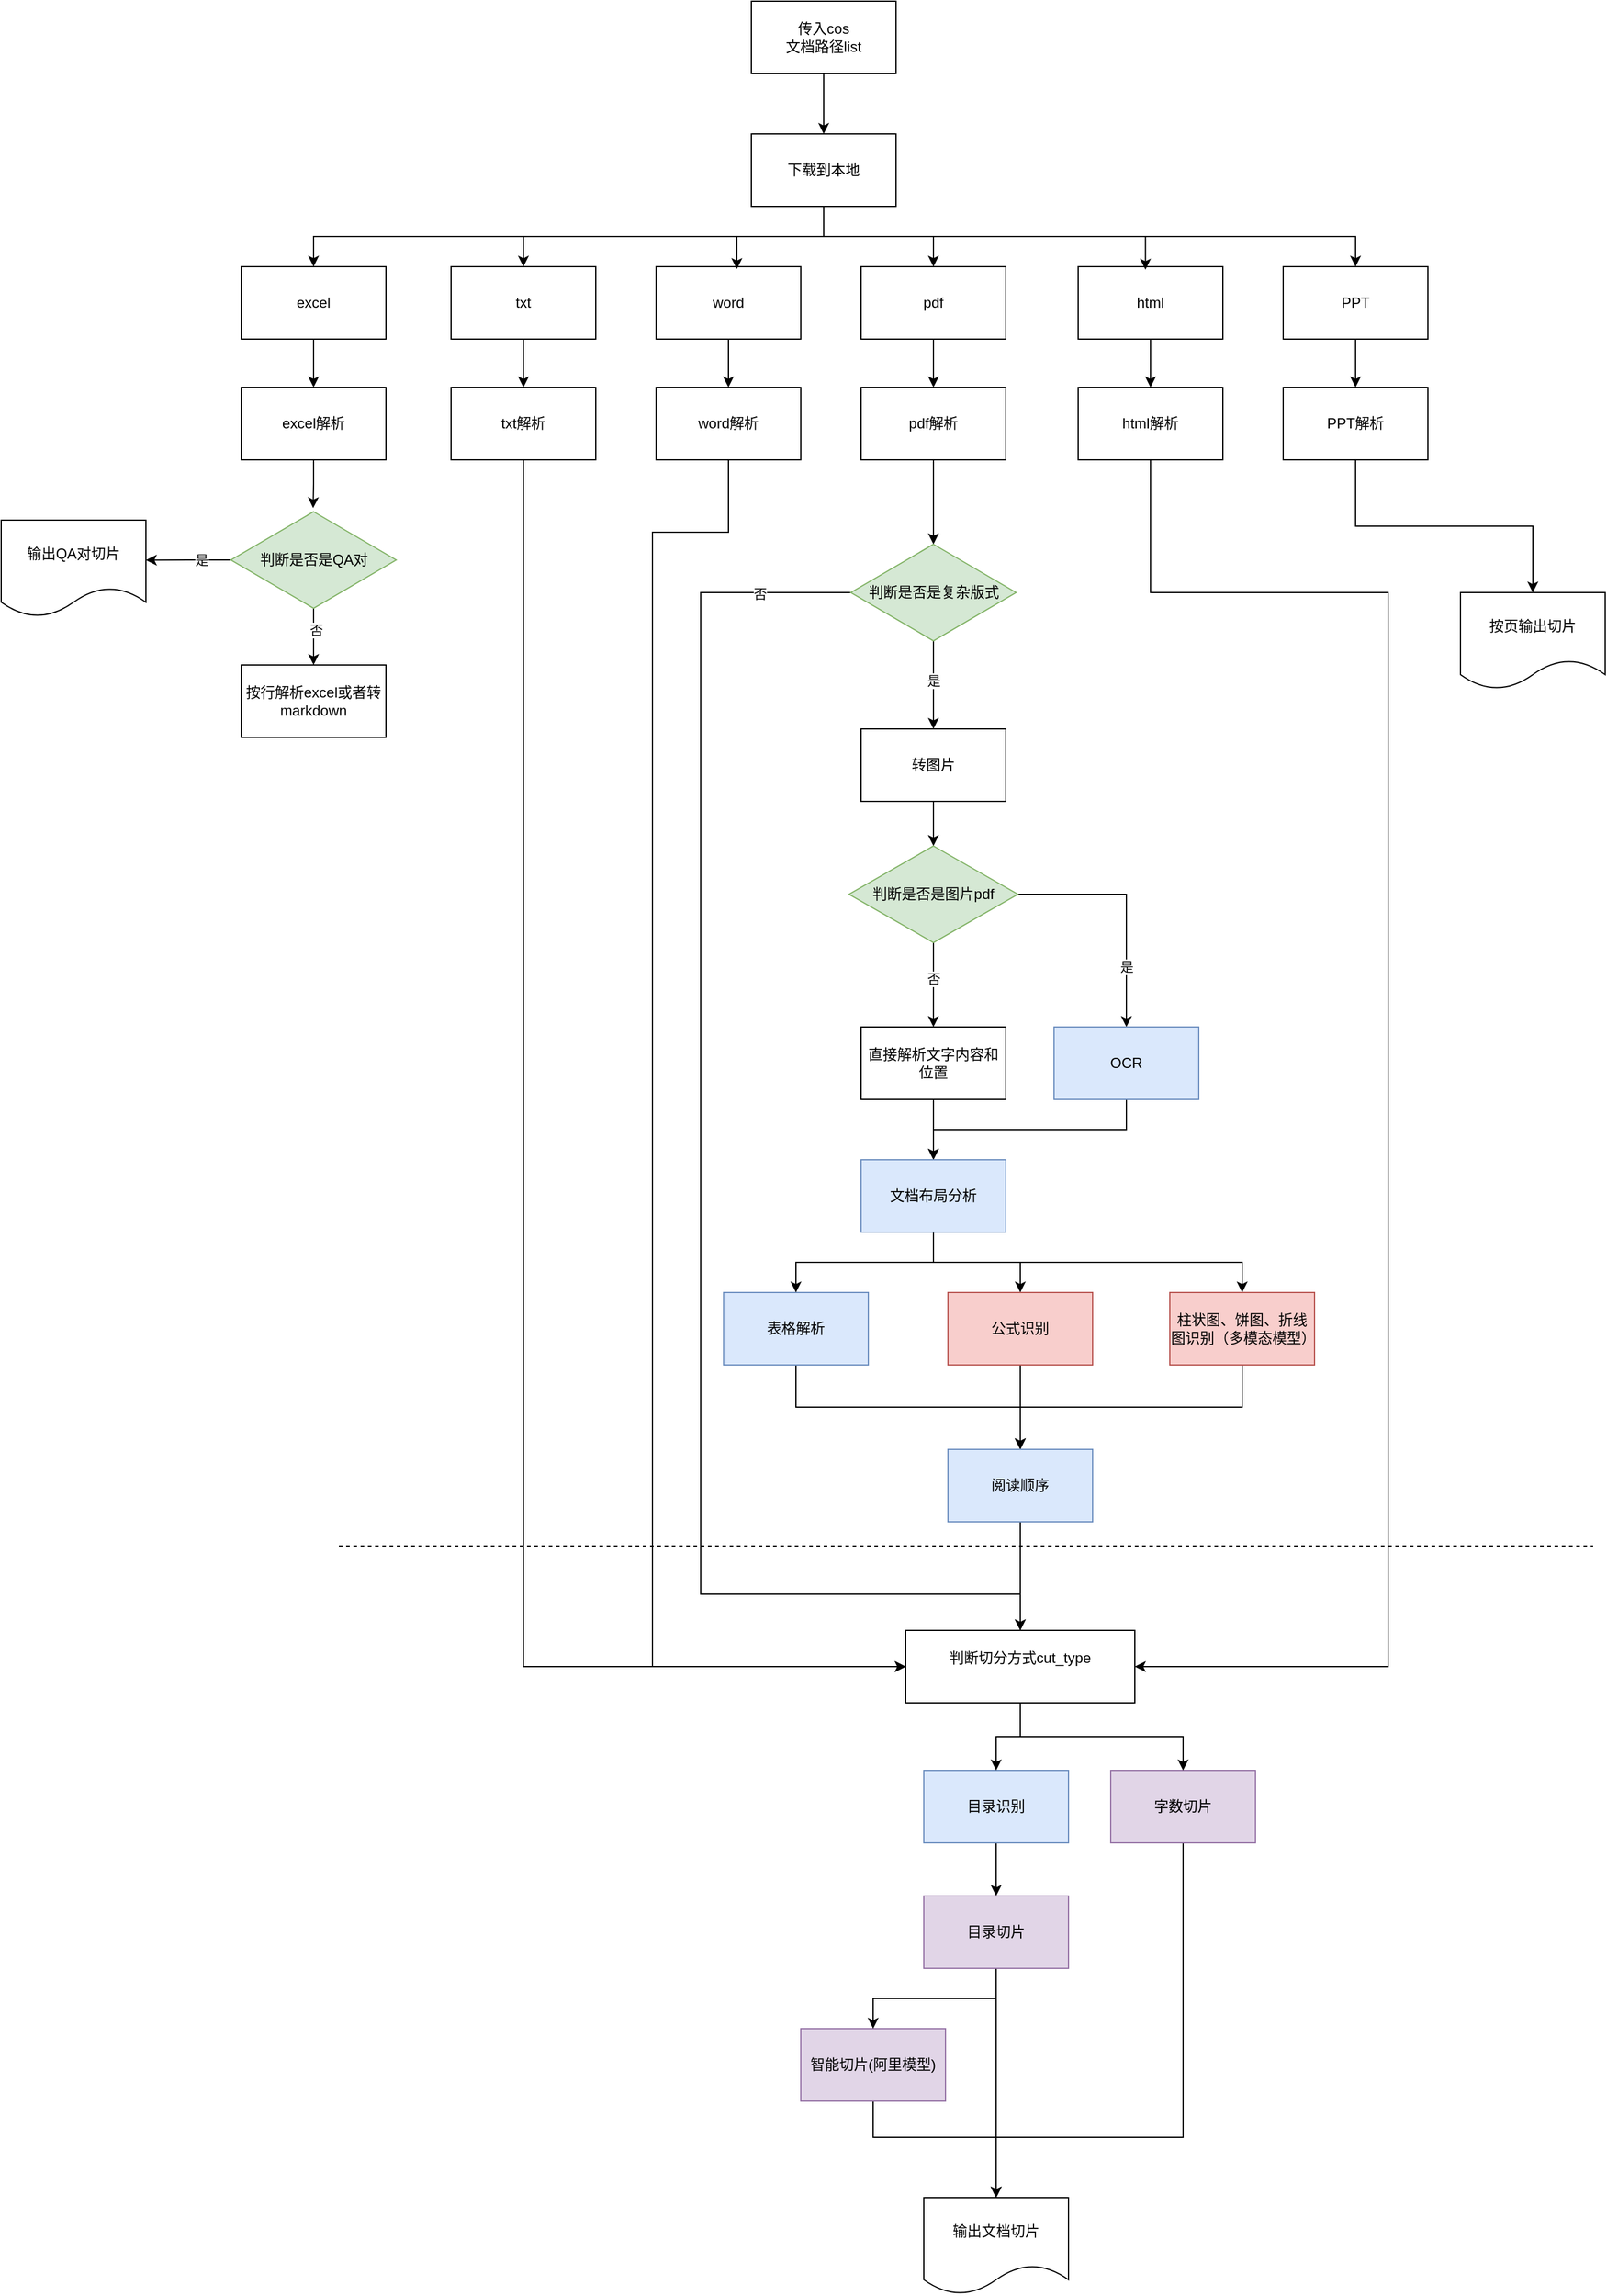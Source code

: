 <mxfile version="24.5.2" type="github">
  <diagram name="Page-1" id="-htA71h1Tr96a3cRQhLy">
    <mxGraphModel dx="2000" dy="1163" grid="1" gridSize="10" guides="1" tooltips="1" connect="1" arrows="1" fold="1" page="1" pageScale="1" pageWidth="1600" pageHeight="2200" math="0" shadow="0">
      <root>
        <mxCell id="0" />
        <mxCell id="1" parent="0" />
        <mxCell id="Ge70wmvIFARKNY7NQ5G--3" style="edgeStyle=orthogonalEdgeStyle;rounded=0;orthogonalLoop=1;jettySize=auto;html=1;exitX=0.5;exitY=1;exitDx=0;exitDy=0;entryX=0.5;entryY=0;entryDx=0;entryDy=0;" parent="1" source="Ge70wmvIFARKNY7NQ5G--1" target="Ge70wmvIFARKNY7NQ5G--2" edge="1">
          <mxGeometry relative="1" as="geometry" />
        </mxCell>
        <mxCell id="Ge70wmvIFARKNY7NQ5G--1" value="传入cos&lt;div&gt;文档路径list&lt;/div&gt;" style="rounded=0;whiteSpace=wrap;html=1;" parent="1" vertex="1">
          <mxGeometry x="782" y="40" width="120" height="60" as="geometry" />
        </mxCell>
        <mxCell id="Ge70wmvIFARKNY7NQ5G--8" style="edgeStyle=orthogonalEdgeStyle;rounded=0;orthogonalLoop=1;jettySize=auto;html=1;exitX=0.5;exitY=1;exitDx=0;exitDy=0;entryX=0.5;entryY=0;entryDx=0;entryDy=0;" parent="1" source="Ge70wmvIFARKNY7NQ5G--2" target="Ge70wmvIFARKNY7NQ5G--6" edge="1">
          <mxGeometry relative="1" as="geometry" />
        </mxCell>
        <mxCell id="Ge70wmvIFARKNY7NQ5G--10" style="edgeStyle=orthogonalEdgeStyle;rounded=0;orthogonalLoop=1;jettySize=auto;html=1;exitX=0.5;exitY=1;exitDx=0;exitDy=0;entryX=0.5;entryY=0;entryDx=0;entryDy=0;" parent="1" source="Ge70wmvIFARKNY7NQ5G--2" target="Ge70wmvIFARKNY7NQ5G--4" edge="1">
          <mxGeometry relative="1" as="geometry" />
        </mxCell>
        <mxCell id="Ge70wmvIFARKNY7NQ5G--16" style="edgeStyle=orthogonalEdgeStyle;rounded=0;orthogonalLoop=1;jettySize=auto;html=1;exitX=0.5;exitY=1;exitDx=0;exitDy=0;entryX=0.5;entryY=0;entryDx=0;entryDy=0;" parent="1" source="Ge70wmvIFARKNY7NQ5G--2" target="Ge70wmvIFARKNY7NQ5G--15" edge="1">
          <mxGeometry relative="1" as="geometry" />
        </mxCell>
        <mxCell id="Ge70wmvIFARKNY7NQ5G--50" style="edgeStyle=orthogonalEdgeStyle;rounded=0;orthogonalLoop=1;jettySize=auto;html=1;exitX=0.5;exitY=1;exitDx=0;exitDy=0;" parent="1" source="Ge70wmvIFARKNY7NQ5G--2" target="Ge70wmvIFARKNY7NQ5G--49" edge="1">
          <mxGeometry relative="1" as="geometry" />
        </mxCell>
        <mxCell id="Ge70wmvIFARKNY7NQ5G--2" value="下载到本地" style="rounded=0;whiteSpace=wrap;html=1;" parent="1" vertex="1">
          <mxGeometry x="782" y="150" width="120" height="60" as="geometry" />
        </mxCell>
        <mxCell id="Ge70wmvIFARKNY7NQ5G--77" style="edgeStyle=orthogonalEdgeStyle;rounded=0;orthogonalLoop=1;jettySize=auto;html=1;exitX=0.5;exitY=1;exitDx=0;exitDy=0;entryX=0.5;entryY=0;entryDx=0;entryDy=0;" parent="1" source="Ge70wmvIFARKNY7NQ5G--4" target="Ge70wmvIFARKNY7NQ5G--76" edge="1">
          <mxGeometry relative="1" as="geometry" />
        </mxCell>
        <mxCell id="Ge70wmvIFARKNY7NQ5G--4" value="txt" style="rounded=0;whiteSpace=wrap;html=1;" parent="1" vertex="1">
          <mxGeometry x="533" y="260" width="120" height="60" as="geometry" />
        </mxCell>
        <mxCell id="Ge70wmvIFARKNY7NQ5G--75" style="edgeStyle=orthogonalEdgeStyle;rounded=0;orthogonalLoop=1;jettySize=auto;html=1;exitX=0.5;exitY=1;exitDx=0;exitDy=0;entryX=0.5;entryY=0;entryDx=0;entryDy=0;" parent="1" source="Ge70wmvIFARKNY7NQ5G--5" target="Ge70wmvIFARKNY7NQ5G--74" edge="1">
          <mxGeometry relative="1" as="geometry" />
        </mxCell>
        <mxCell id="Ge70wmvIFARKNY7NQ5G--5" value="word" style="rounded=0;whiteSpace=wrap;html=1;" parent="1" vertex="1">
          <mxGeometry x="703" y="260" width="120" height="60" as="geometry" />
        </mxCell>
        <mxCell id="ap57k_aDqnlWDVh_8-9U-10" style="edgeStyle=orthogonalEdgeStyle;rounded=0;orthogonalLoop=1;jettySize=auto;html=1;exitX=0.5;exitY=1;exitDx=0;exitDy=0;entryX=0.5;entryY=0;entryDx=0;entryDy=0;" parent="1" source="Ge70wmvIFARKNY7NQ5G--6" target="ap57k_aDqnlWDVh_8-9U-9" edge="1">
          <mxGeometry relative="1" as="geometry" />
        </mxCell>
        <mxCell id="Ge70wmvIFARKNY7NQ5G--6" value="pdf" style="rounded=0;whiteSpace=wrap;html=1;" parent="1" vertex="1">
          <mxGeometry x="873" y="260" width="120" height="60" as="geometry" />
        </mxCell>
        <mxCell id="Ge70wmvIFARKNY7NQ5G--72" style="edgeStyle=orthogonalEdgeStyle;rounded=0;orthogonalLoop=1;jettySize=auto;html=1;exitX=0.5;exitY=1;exitDx=0;exitDy=0;" parent="1" source="Ge70wmvIFARKNY7NQ5G--7" target="Ge70wmvIFARKNY7NQ5G--59" edge="1">
          <mxGeometry relative="1" as="geometry" />
        </mxCell>
        <mxCell id="Ge70wmvIFARKNY7NQ5G--7" value="html" style="rounded=0;whiteSpace=wrap;html=1;" parent="1" vertex="1">
          <mxGeometry x="1053" y="260" width="120" height="60" as="geometry" />
        </mxCell>
        <mxCell id="Ge70wmvIFARKNY7NQ5G--9" style="edgeStyle=orthogonalEdgeStyle;rounded=0;orthogonalLoop=1;jettySize=auto;html=1;exitX=0.5;exitY=1;exitDx=0;exitDy=0;entryX=0.558;entryY=0.033;entryDx=0;entryDy=0;entryPerimeter=0;" parent="1" source="Ge70wmvIFARKNY7NQ5G--2" target="Ge70wmvIFARKNY7NQ5G--5" edge="1">
          <mxGeometry relative="1" as="geometry" />
        </mxCell>
        <mxCell id="Ge70wmvIFARKNY7NQ5G--14" style="edgeStyle=orthogonalEdgeStyle;rounded=0;orthogonalLoop=1;jettySize=auto;html=1;exitX=0.5;exitY=1;exitDx=0;exitDy=0;entryX=0.465;entryY=0.041;entryDx=0;entryDy=0;entryPerimeter=0;" parent="1" source="Ge70wmvIFARKNY7NQ5G--2" target="Ge70wmvIFARKNY7NQ5G--7" edge="1">
          <mxGeometry relative="1" as="geometry" />
        </mxCell>
        <mxCell id="Ge70wmvIFARKNY7NQ5G--73" style="edgeStyle=orthogonalEdgeStyle;rounded=0;orthogonalLoop=1;jettySize=auto;html=1;exitX=0.5;exitY=1;exitDx=0;exitDy=0;entryX=0.5;entryY=0;entryDx=0;entryDy=0;" parent="1" source="Ge70wmvIFARKNY7NQ5G--15" target="Ge70wmvIFARKNY7NQ5G--60" edge="1">
          <mxGeometry relative="1" as="geometry" />
        </mxCell>
        <mxCell id="Ge70wmvIFARKNY7NQ5G--15" value="PPT" style="rounded=0;whiteSpace=wrap;html=1;" parent="1" vertex="1">
          <mxGeometry x="1223" y="260" width="120" height="60" as="geometry" />
        </mxCell>
        <mxCell id="Ge70wmvIFARKNY7NQ5G--81" style="edgeStyle=orthogonalEdgeStyle;rounded=0;orthogonalLoop=1;jettySize=auto;html=1;exitX=0.5;exitY=1;exitDx=0;exitDy=0;entryX=0.5;entryY=0;entryDx=0;entryDy=0;" parent="1" source="Ge70wmvIFARKNY7NQ5G--22" target="Ge70wmvIFARKNY7NQ5G--78" edge="1">
          <mxGeometry relative="1" as="geometry" />
        </mxCell>
        <mxCell id="Ge70wmvIFARKNY7NQ5G--22" value="表格解析" style="rounded=0;whiteSpace=wrap;html=1;fillColor=#dae8fc;strokeColor=#6c8ebf;" parent="1" vertex="1">
          <mxGeometry x="759" y="1110" width="120" height="60" as="geometry" />
        </mxCell>
        <mxCell id="Ge70wmvIFARKNY7NQ5G--36" style="edgeStyle=orthogonalEdgeStyle;rounded=0;orthogonalLoop=1;jettySize=auto;html=1;exitX=0.5;exitY=1;exitDx=0;exitDy=0;entryX=0.5;entryY=0;entryDx=0;entryDy=0;" parent="1" source="Ge70wmvIFARKNY7NQ5G--24" target="Ge70wmvIFARKNY7NQ5G--35" edge="1">
          <mxGeometry relative="1" as="geometry" />
        </mxCell>
        <mxCell id="Ge70wmvIFARKNY7NQ5G--24" value="转图片" style="rounded=0;whiteSpace=wrap;html=1;" parent="1" vertex="1">
          <mxGeometry x="873" y="643" width="120" height="60" as="geometry" />
        </mxCell>
        <mxCell id="Ge70wmvIFARKNY7NQ5G--40" style="edgeStyle=orthogonalEdgeStyle;rounded=0;orthogonalLoop=1;jettySize=auto;html=1;exitX=1;exitY=0.5;exitDx=0;exitDy=0;" parent="1" source="Ge70wmvIFARKNY7NQ5G--35" target="Ge70wmvIFARKNY7NQ5G--39" edge="1">
          <mxGeometry relative="1" as="geometry" />
        </mxCell>
        <mxCell id="Ge70wmvIFARKNY7NQ5G--41" value="是" style="edgeLabel;html=1;align=center;verticalAlign=middle;resizable=0;points=[];" parent="Ge70wmvIFARKNY7NQ5G--40" vertex="1" connectable="0">
          <mxGeometry x="-0.051" relative="1" as="geometry">
            <mxPoint y="55" as="offset" />
          </mxGeometry>
        </mxCell>
        <mxCell id="Ge70wmvIFARKNY7NQ5G--42" style="edgeStyle=orthogonalEdgeStyle;rounded=0;orthogonalLoop=1;jettySize=auto;html=1;exitX=0.5;exitY=1;exitDx=0;exitDy=0;" parent="1" source="Ge70wmvIFARKNY7NQ5G--35" edge="1">
          <mxGeometry relative="1" as="geometry">
            <mxPoint x="932.966" y="890" as="targetPoint" />
          </mxGeometry>
        </mxCell>
        <mxCell id="Ge70wmvIFARKNY7NQ5G--44" value="否" style="edgeLabel;html=1;align=center;verticalAlign=middle;resizable=0;points=[];" parent="Ge70wmvIFARKNY7NQ5G--42" vertex="1" connectable="0">
          <mxGeometry x="-0.225" y="2" relative="1" as="geometry">
            <mxPoint x="-2" y="2" as="offset" />
          </mxGeometry>
        </mxCell>
        <mxCell id="Ge70wmvIFARKNY7NQ5G--35" value="判断是否是图片pdf" style="rhombus;whiteSpace=wrap;html=1;fillColor=#d5e8d4;strokeColor=#82b366;" parent="1" vertex="1">
          <mxGeometry x="863" y="740" width="140" height="80" as="geometry" />
        </mxCell>
        <mxCell id="Ge70wmvIFARKNY7NQ5G--47" style="edgeStyle=orthogonalEdgeStyle;rounded=0;orthogonalLoop=1;jettySize=auto;html=1;exitX=0.5;exitY=1;exitDx=0;exitDy=0;entryX=0.5;entryY=0;entryDx=0;entryDy=0;" parent="1" source="Ge70wmvIFARKNY7NQ5G--39" target="Ge70wmvIFARKNY7NQ5G--45" edge="1">
          <mxGeometry relative="1" as="geometry" />
        </mxCell>
        <mxCell id="Ge70wmvIFARKNY7NQ5G--39" value="OCR" style="rounded=0;whiteSpace=wrap;html=1;fillColor=#dae8fc;strokeColor=#6c8ebf;" parent="1" vertex="1">
          <mxGeometry x="1033" y="890" width="120" height="60" as="geometry" />
        </mxCell>
        <mxCell id="Ge70wmvIFARKNY7NQ5G--46" style="edgeStyle=orthogonalEdgeStyle;rounded=0;orthogonalLoop=1;jettySize=auto;html=1;exitX=0.5;exitY=1;exitDx=0;exitDy=0;" parent="1" source="Ge70wmvIFARKNY7NQ5G--43" target="Ge70wmvIFARKNY7NQ5G--45" edge="1">
          <mxGeometry relative="1" as="geometry" />
        </mxCell>
        <mxCell id="Ge70wmvIFARKNY7NQ5G--43" value="直接解析文字内容和位置" style="rounded=0;whiteSpace=wrap;html=1;" parent="1" vertex="1">
          <mxGeometry x="873" y="890" width="120" height="60" as="geometry" />
        </mxCell>
        <mxCell id="Ge70wmvIFARKNY7NQ5G--48" style="edgeStyle=orthogonalEdgeStyle;rounded=0;orthogonalLoop=1;jettySize=auto;html=1;exitX=0.5;exitY=1;exitDx=0;exitDy=0;entryX=0.5;entryY=0;entryDx=0;entryDy=0;" parent="1" source="Ge70wmvIFARKNY7NQ5G--45" target="Ge70wmvIFARKNY7NQ5G--22" edge="1">
          <mxGeometry relative="1" as="geometry" />
        </mxCell>
        <mxCell id="Ge70wmvIFARKNY7NQ5G--52" style="edgeStyle=orthogonalEdgeStyle;rounded=0;orthogonalLoop=1;jettySize=auto;html=1;exitX=0.5;exitY=1;exitDx=0;exitDy=0;entryX=0.5;entryY=0;entryDx=0;entryDy=0;" parent="1" source="Ge70wmvIFARKNY7NQ5G--45" target="Ge70wmvIFARKNY7NQ5G--51" edge="1">
          <mxGeometry relative="1" as="geometry" />
        </mxCell>
        <mxCell id="Ge70wmvIFARKNY7NQ5G--54" style="edgeStyle=orthogonalEdgeStyle;rounded=0;orthogonalLoop=1;jettySize=auto;html=1;exitX=0.5;exitY=1;exitDx=0;exitDy=0;entryX=0.5;entryY=0;entryDx=0;entryDy=0;" parent="1" source="Ge70wmvIFARKNY7NQ5G--45" target="Ge70wmvIFARKNY7NQ5G--53" edge="1">
          <mxGeometry relative="1" as="geometry" />
        </mxCell>
        <mxCell id="Ge70wmvIFARKNY7NQ5G--45" value="文档布局分析" style="rounded=0;whiteSpace=wrap;html=1;fillColor=#dae8fc;strokeColor=#6c8ebf;" parent="1" vertex="1">
          <mxGeometry x="873" y="1000" width="120" height="60" as="geometry" />
        </mxCell>
        <mxCell id="Ge70wmvIFARKNY7NQ5G--65" style="edgeStyle=orthogonalEdgeStyle;rounded=0;orthogonalLoop=1;jettySize=auto;html=1;exitX=0.5;exitY=1;exitDx=0;exitDy=0;entryX=0.5;entryY=0;entryDx=0;entryDy=0;" parent="1" source="Ge70wmvIFARKNY7NQ5G--49" target="Ge70wmvIFARKNY7NQ5G--63" edge="1">
          <mxGeometry relative="1" as="geometry" />
        </mxCell>
        <mxCell id="Ge70wmvIFARKNY7NQ5G--49" value="excel" style="rounded=0;whiteSpace=wrap;html=1;" parent="1" vertex="1">
          <mxGeometry x="359" y="260" width="120" height="60" as="geometry" />
        </mxCell>
        <mxCell id="Ge70wmvIFARKNY7NQ5G--80" style="edgeStyle=orthogonalEdgeStyle;rounded=0;orthogonalLoop=1;jettySize=auto;html=1;exitX=0.5;exitY=1;exitDx=0;exitDy=0;entryX=0.5;entryY=0;entryDx=0;entryDy=0;" parent="1" source="Ge70wmvIFARKNY7NQ5G--51" target="Ge70wmvIFARKNY7NQ5G--78" edge="1">
          <mxGeometry relative="1" as="geometry" />
        </mxCell>
        <mxCell id="Ge70wmvIFARKNY7NQ5G--51" value="公式识别" style="rounded=0;whiteSpace=wrap;html=1;fillColor=#f8cecc;strokeColor=#b85450;" parent="1" vertex="1">
          <mxGeometry x="945" y="1110" width="120" height="60" as="geometry" />
        </mxCell>
        <mxCell id="Ge70wmvIFARKNY7NQ5G--82" style="edgeStyle=orthogonalEdgeStyle;rounded=0;orthogonalLoop=1;jettySize=auto;html=1;exitX=0.5;exitY=1;exitDx=0;exitDy=0;entryX=0.5;entryY=0;entryDx=0;entryDy=0;" parent="1" source="Ge70wmvIFARKNY7NQ5G--53" target="Ge70wmvIFARKNY7NQ5G--78" edge="1">
          <mxGeometry relative="1" as="geometry" />
        </mxCell>
        <mxCell id="Ge70wmvIFARKNY7NQ5G--53" value="柱状图、饼图、折线图识别（多模态模型）" style="rounded=0;whiteSpace=wrap;html=1;fillColor=#f8cecc;strokeColor=#b85450;" parent="1" vertex="1">
          <mxGeometry x="1129" y="1110" width="120" height="60" as="geometry" />
        </mxCell>
        <mxCell id="Ge70wmvIFARKNY7NQ5G--62" style="edgeStyle=orthogonalEdgeStyle;rounded=0;orthogonalLoop=1;jettySize=auto;html=1;exitX=0;exitY=0.5;exitDx=0;exitDy=0;" parent="1" source="Ge70wmvIFARKNY7NQ5G--57" edge="1">
          <mxGeometry relative="1" as="geometry">
            <mxPoint x="280" y="503.105" as="targetPoint" />
          </mxGeometry>
        </mxCell>
        <mxCell id="Ge70wmvIFARKNY7NQ5G--66" value="是" style="edgeLabel;html=1;align=center;verticalAlign=middle;resizable=0;points=[];" parent="Ge70wmvIFARKNY7NQ5G--62" vertex="1" connectable="0">
          <mxGeometry x="-0.31" relative="1" as="geometry">
            <mxPoint as="offset" />
          </mxGeometry>
        </mxCell>
        <mxCell id="ap57k_aDqnlWDVh_8-9U-3" style="edgeStyle=orthogonalEdgeStyle;rounded=0;orthogonalLoop=1;jettySize=auto;html=1;exitX=0.5;exitY=1;exitDx=0;exitDy=0;entryX=0.5;entryY=0;entryDx=0;entryDy=0;" parent="1" source="Ge70wmvIFARKNY7NQ5G--57" target="ap57k_aDqnlWDVh_8-9U-2" edge="1">
          <mxGeometry relative="1" as="geometry" />
        </mxCell>
        <mxCell id="ap57k_aDqnlWDVh_8-9U-4" value="否" style="edgeLabel;html=1;align=center;verticalAlign=middle;resizable=0;points=[];" parent="ap57k_aDqnlWDVh_8-9U-3" vertex="1" connectable="0">
          <mxGeometry x="-0.251" y="2" relative="1" as="geometry">
            <mxPoint as="offset" />
          </mxGeometry>
        </mxCell>
        <mxCell id="Ge70wmvIFARKNY7NQ5G--57" value="判断是否是QA对" style="rhombus;whiteSpace=wrap;html=1;fillColor=#d5e8d4;strokeColor=#82b366;" parent="1" vertex="1">
          <mxGeometry x="350.5" y="463" width="137" height="80" as="geometry" />
        </mxCell>
        <mxCell id="vYcKDnQuyrOqiumXNDQ5-4" style="edgeStyle=orthogonalEdgeStyle;rounded=0;orthogonalLoop=1;jettySize=auto;html=1;exitX=0.5;exitY=1;exitDx=0;exitDy=0;entryX=1;entryY=0.5;entryDx=0;entryDy=0;" edge="1" parent="1" source="Ge70wmvIFARKNY7NQ5G--59" target="vYcKDnQuyrOqiumXNDQ5-1">
          <mxGeometry relative="1" as="geometry">
            <Array as="points">
              <mxPoint x="1113" y="530" />
              <mxPoint x="1310" y="530" />
              <mxPoint x="1310" y="1420" />
            </Array>
          </mxGeometry>
        </mxCell>
        <mxCell id="Ge70wmvIFARKNY7NQ5G--59" value="html解析" style="rounded=0;whiteSpace=wrap;html=1;" parent="1" vertex="1">
          <mxGeometry x="1053" y="360" width="120" height="60" as="geometry" />
        </mxCell>
        <mxCell id="vYcKDnQuyrOqiumXNDQ5-18" style="edgeStyle=orthogonalEdgeStyle;rounded=0;orthogonalLoop=1;jettySize=auto;html=1;exitX=0.5;exitY=1;exitDx=0;exitDy=0;entryX=0.5;entryY=0;entryDx=0;entryDy=0;" edge="1" parent="1" source="Ge70wmvIFARKNY7NQ5G--60" target="vYcKDnQuyrOqiumXNDQ5-17">
          <mxGeometry relative="1" as="geometry" />
        </mxCell>
        <mxCell id="Ge70wmvIFARKNY7NQ5G--60" value="PPT解析" style="rounded=0;whiteSpace=wrap;html=1;" parent="1" vertex="1">
          <mxGeometry x="1223" y="360" width="120" height="60" as="geometry" />
        </mxCell>
        <mxCell id="Ge70wmvIFARKNY7NQ5G--64" style="edgeStyle=orthogonalEdgeStyle;rounded=0;orthogonalLoop=1;jettySize=auto;html=1;exitX=0.5;exitY=1;exitDx=0;exitDy=0;" parent="1" source="Ge70wmvIFARKNY7NQ5G--63" edge="1">
          <mxGeometry relative="1" as="geometry">
            <mxPoint x="418.632" y="460" as="targetPoint" />
          </mxGeometry>
        </mxCell>
        <mxCell id="Ge70wmvIFARKNY7NQ5G--63" value="excel解析" style="rounded=0;whiteSpace=wrap;html=1;" parent="1" vertex="1">
          <mxGeometry x="359" y="360" width="120" height="60" as="geometry" />
        </mxCell>
        <mxCell id="Ge70wmvIFARKNY7NQ5G--67" value="输出QA对切片" style="shape=document;whiteSpace=wrap;html=1;boundedLbl=1;" parent="1" vertex="1">
          <mxGeometry x="160" y="470" width="120" height="80" as="geometry" />
        </mxCell>
        <mxCell id="vYcKDnQuyrOqiumXNDQ5-19" style="edgeStyle=orthogonalEdgeStyle;rounded=0;orthogonalLoop=1;jettySize=auto;html=1;exitX=0.5;exitY=1;exitDx=0;exitDy=0;entryX=0;entryY=0.5;entryDx=0;entryDy=0;" edge="1" parent="1" source="Ge70wmvIFARKNY7NQ5G--74" target="vYcKDnQuyrOqiumXNDQ5-1">
          <mxGeometry relative="1" as="geometry">
            <Array as="points">
              <mxPoint x="763" y="480" />
              <mxPoint x="700" y="480" />
              <mxPoint x="700" y="1420" />
            </Array>
          </mxGeometry>
        </mxCell>
        <mxCell id="Ge70wmvIFARKNY7NQ5G--74" value="word解析" style="rounded=0;whiteSpace=wrap;html=1;" parent="1" vertex="1">
          <mxGeometry x="703" y="360" width="120" height="60" as="geometry" />
        </mxCell>
        <mxCell id="vYcKDnQuyrOqiumXNDQ5-3" style="edgeStyle=orthogonalEdgeStyle;rounded=0;orthogonalLoop=1;jettySize=auto;html=1;exitX=0.5;exitY=1;exitDx=0;exitDy=0;entryX=0;entryY=0.5;entryDx=0;entryDy=0;" edge="1" parent="1" source="Ge70wmvIFARKNY7NQ5G--76" target="vYcKDnQuyrOqiumXNDQ5-1">
          <mxGeometry relative="1" as="geometry" />
        </mxCell>
        <mxCell id="Ge70wmvIFARKNY7NQ5G--76" value="txt解析" style="rounded=0;whiteSpace=wrap;html=1;" parent="1" vertex="1">
          <mxGeometry x="533" y="360" width="120" height="60" as="geometry" />
        </mxCell>
        <mxCell id="vYcKDnQuyrOqiumXNDQ5-15" style="edgeStyle=orthogonalEdgeStyle;rounded=0;orthogonalLoop=1;jettySize=auto;html=1;exitX=0.5;exitY=1;exitDx=0;exitDy=0;entryX=0.5;entryY=0;entryDx=0;entryDy=0;" edge="1" parent="1" source="Ge70wmvIFARKNY7NQ5G--78" target="vYcKDnQuyrOqiumXNDQ5-1">
          <mxGeometry relative="1" as="geometry" />
        </mxCell>
        <mxCell id="Ge70wmvIFARKNY7NQ5G--78" value="阅读顺序" style="rounded=0;whiteSpace=wrap;html=1;fillColor=#dae8fc;strokeColor=#6c8ebf;" parent="1" vertex="1">
          <mxGeometry x="945" y="1240" width="120" height="60" as="geometry" />
        </mxCell>
        <mxCell id="Ed-SQ-rJw5sSF_kBK3eb-5" style="edgeStyle=orthogonalEdgeStyle;rounded=0;orthogonalLoop=1;jettySize=auto;html=1;exitX=0.5;exitY=1;exitDx=0;exitDy=0;entryX=0.5;entryY=0;entryDx=0;entryDy=0;" parent="1" source="bkaWk2kcNXf5rJIzgJEL-1" target="Ed-SQ-rJw5sSF_kBK3eb-3" edge="1">
          <mxGeometry relative="1" as="geometry" />
        </mxCell>
        <mxCell id="bkaWk2kcNXf5rJIzgJEL-1" value="目录识别" style="rounded=0;whiteSpace=wrap;html=1;fillColor=#dae8fc;strokeColor=#6c8ebf;" parent="1" vertex="1">
          <mxGeometry x="925" y="1506" width="120" height="60" as="geometry" />
        </mxCell>
        <mxCell id="vYcKDnQuyrOqiumXNDQ5-13" style="edgeStyle=orthogonalEdgeStyle;rounded=0;orthogonalLoop=1;jettySize=auto;html=1;exitX=0.5;exitY=1;exitDx=0;exitDy=0;entryX=0.5;entryY=0;entryDx=0;entryDy=0;" edge="1" parent="1" source="Ed-SQ-rJw5sSF_kBK3eb-1" target="oZNvyWcUuNIZvkObHdWT-1">
          <mxGeometry relative="1" as="geometry">
            <Array as="points">
              <mxPoint x="883" y="1810" />
              <mxPoint x="985" y="1810" />
            </Array>
          </mxGeometry>
        </mxCell>
        <mxCell id="Ed-SQ-rJw5sSF_kBK3eb-1" value="智能切片(阿里模型)" style="rounded=0;whiteSpace=wrap;html=1;fillColor=#e1d5e7;strokeColor=#9673a6;" parent="1" vertex="1">
          <mxGeometry x="823" y="1720" width="120" height="60" as="geometry" />
        </mxCell>
        <mxCell id="vYcKDnQuyrOqiumXNDQ5-10" style="edgeStyle=orthogonalEdgeStyle;rounded=0;orthogonalLoop=1;jettySize=auto;html=1;exitX=0.5;exitY=1;exitDx=0;exitDy=0;entryX=0.5;entryY=0;entryDx=0;entryDy=0;" edge="1" parent="1" source="Ed-SQ-rJw5sSF_kBK3eb-3" target="Ed-SQ-rJw5sSF_kBK3eb-1">
          <mxGeometry relative="1" as="geometry" />
        </mxCell>
        <mxCell id="vYcKDnQuyrOqiumXNDQ5-12" style="edgeStyle=orthogonalEdgeStyle;rounded=0;orthogonalLoop=1;jettySize=auto;html=1;exitX=0.5;exitY=1;exitDx=0;exitDy=0;entryX=0.5;entryY=0;entryDx=0;entryDy=0;" edge="1" parent="1" source="Ed-SQ-rJw5sSF_kBK3eb-3" target="oZNvyWcUuNIZvkObHdWT-1">
          <mxGeometry relative="1" as="geometry" />
        </mxCell>
        <mxCell id="Ed-SQ-rJw5sSF_kBK3eb-3" value="目录切片" style="rounded=0;whiteSpace=wrap;html=1;fillColor=#e1d5e7;strokeColor=#9673a6;" parent="1" vertex="1">
          <mxGeometry x="925" y="1610" width="120" height="60" as="geometry" />
        </mxCell>
        <mxCell id="oZNvyWcUuNIZvkObHdWT-7" style="edgeStyle=orthogonalEdgeStyle;rounded=0;orthogonalLoop=1;jettySize=auto;html=1;exitX=0.5;exitY=1;exitDx=0;exitDy=0;entryX=0.5;entryY=0;entryDx=0;entryDy=0;" parent="1" source="Ed-SQ-rJw5sSF_kBK3eb-4" target="oZNvyWcUuNIZvkObHdWT-1" edge="1">
          <mxGeometry relative="1" as="geometry">
            <Array as="points">
              <mxPoint x="1140" y="1810" />
              <mxPoint x="985" y="1810" />
            </Array>
          </mxGeometry>
        </mxCell>
        <mxCell id="Ed-SQ-rJw5sSF_kBK3eb-4" value="字数切片" style="rounded=0;whiteSpace=wrap;html=1;fillColor=#e1d5e7;strokeColor=#9673a6;" parent="1" vertex="1">
          <mxGeometry x="1080" y="1506" width="120" height="60" as="geometry" />
        </mxCell>
        <mxCell id="oZNvyWcUuNIZvkObHdWT-1" value="输出文档切片" style="shape=document;whiteSpace=wrap;html=1;boundedLbl=1;" parent="1" vertex="1">
          <mxGeometry x="925" y="1860" width="120" height="80" as="geometry" />
        </mxCell>
        <mxCell id="ap57k_aDqnlWDVh_8-9U-2" value="按行解析excel或者转markdown" style="rounded=0;whiteSpace=wrap;html=1;" parent="1" vertex="1">
          <mxGeometry x="359" y="590" width="120" height="60" as="geometry" />
        </mxCell>
        <mxCell id="ap57k_aDqnlWDVh_8-9U-6" value="" style="endArrow=none;dashed=1;html=1;rounded=0;" parent="1" edge="1">
          <mxGeometry width="50" height="50" relative="1" as="geometry">
            <mxPoint x="440" y="1320" as="sourcePoint" />
            <mxPoint x="1480" y="1320" as="targetPoint" />
          </mxGeometry>
        </mxCell>
        <mxCell id="ap57k_aDqnlWDVh_8-9U-19" style="edgeStyle=orthogonalEdgeStyle;rounded=0;orthogonalLoop=1;jettySize=auto;html=1;exitX=0.5;exitY=1;exitDx=0;exitDy=0;entryX=0.5;entryY=0;entryDx=0;entryDy=0;" parent="1" source="ap57k_aDqnlWDVh_8-9U-9" target="ap57k_aDqnlWDVh_8-9U-11" edge="1">
          <mxGeometry relative="1" as="geometry" />
        </mxCell>
        <mxCell id="ap57k_aDqnlWDVh_8-9U-9" value="pdf解析" style="rounded=0;whiteSpace=wrap;html=1;" parent="1" vertex="1">
          <mxGeometry x="873" y="360" width="120" height="60" as="geometry" />
        </mxCell>
        <mxCell id="ap57k_aDqnlWDVh_8-9U-12" style="edgeStyle=orthogonalEdgeStyle;rounded=0;orthogonalLoop=1;jettySize=auto;html=1;exitX=0;exitY=0.5;exitDx=0;exitDy=0;entryX=0.5;entryY=0;entryDx=0;entryDy=0;" parent="1" source="ap57k_aDqnlWDVh_8-9U-11" edge="1" target="vYcKDnQuyrOqiumXNDQ5-1">
          <mxGeometry relative="1" as="geometry">
            <mxPoint x="863" y="520" as="sourcePoint" />
            <mxPoint x="933" y="1360" as="targetPoint" />
            <Array as="points">
              <mxPoint x="740" y="530" />
              <mxPoint x="740" y="1360" />
              <mxPoint x="1005" y="1360" />
            </Array>
          </mxGeometry>
        </mxCell>
        <mxCell id="ap57k_aDqnlWDVh_8-9U-17" value="否" style="edgeLabel;html=1;align=center;verticalAlign=middle;resizable=0;points=[];" parent="ap57k_aDqnlWDVh_8-9U-12" vertex="1" connectable="0">
          <mxGeometry x="-0.878" y="1" relative="1" as="geometry">
            <mxPoint as="offset" />
          </mxGeometry>
        </mxCell>
        <mxCell id="ap57k_aDqnlWDVh_8-9U-18" style="edgeStyle=orthogonalEdgeStyle;rounded=0;orthogonalLoop=1;jettySize=auto;html=1;exitX=0.5;exitY=1;exitDx=0;exitDy=0;entryX=0.5;entryY=0;entryDx=0;entryDy=0;" parent="1" source="ap57k_aDqnlWDVh_8-9U-11" target="Ge70wmvIFARKNY7NQ5G--24" edge="1">
          <mxGeometry relative="1" as="geometry" />
        </mxCell>
        <mxCell id="ap57k_aDqnlWDVh_8-9U-21" value="是" style="edgeLabel;html=1;align=center;verticalAlign=middle;resizable=0;points=[];" parent="ap57k_aDqnlWDVh_8-9U-18" vertex="1" connectable="0">
          <mxGeometry x="-0.11" relative="1" as="geometry">
            <mxPoint as="offset" />
          </mxGeometry>
        </mxCell>
        <mxCell id="ap57k_aDqnlWDVh_8-9U-11" value="判断是否是复杂版式" style="rhombus;whiteSpace=wrap;html=1;fillColor=#d5e8d4;strokeColor=#82b366;" parent="1" vertex="1">
          <mxGeometry x="864.5" y="490" width="137" height="80" as="geometry" />
        </mxCell>
        <mxCell id="vYcKDnQuyrOqiumXNDQ5-8" style="edgeStyle=orthogonalEdgeStyle;rounded=0;orthogonalLoop=1;jettySize=auto;html=1;exitX=0.5;exitY=1;exitDx=0;exitDy=0;entryX=0.5;entryY=0;entryDx=0;entryDy=0;" edge="1" parent="1" source="vYcKDnQuyrOqiumXNDQ5-1" target="bkaWk2kcNXf5rJIzgJEL-1">
          <mxGeometry relative="1" as="geometry" />
        </mxCell>
        <mxCell id="vYcKDnQuyrOqiumXNDQ5-9" style="edgeStyle=orthogonalEdgeStyle;rounded=0;orthogonalLoop=1;jettySize=auto;html=1;exitX=0.5;exitY=1;exitDx=0;exitDy=0;entryX=0.5;entryY=0;entryDx=0;entryDy=0;" edge="1" parent="1" source="vYcKDnQuyrOqiumXNDQ5-1" target="Ed-SQ-rJw5sSF_kBK3eb-4">
          <mxGeometry relative="1" as="geometry" />
        </mxCell>
        <mxCell id="vYcKDnQuyrOqiumXNDQ5-1" value="判断切分方式cut_type&lt;div&gt;&lt;br&gt;&lt;/div&gt;" style="rounded=0;whiteSpace=wrap;html=1;" vertex="1" parent="1">
          <mxGeometry x="910" y="1390" width="190" height="60" as="geometry" />
        </mxCell>
        <mxCell id="vYcKDnQuyrOqiumXNDQ5-17" value="按页输出切片" style="shape=document;whiteSpace=wrap;html=1;boundedLbl=1;" vertex="1" parent="1">
          <mxGeometry x="1370" y="530" width="120" height="80" as="geometry" />
        </mxCell>
      </root>
    </mxGraphModel>
  </diagram>
</mxfile>
